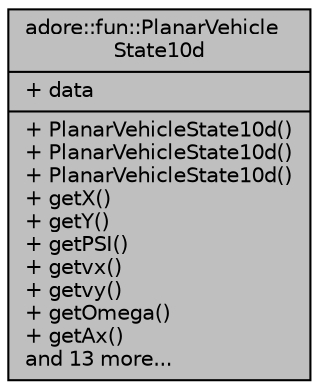 digraph "adore::fun::PlanarVehicleState10d"
{
 // LATEX_PDF_SIZE
  edge [fontname="Helvetica",fontsize="10",labelfontname="Helvetica",labelfontsize="10"];
  node [fontname="Helvetica",fontsize="10",shape=record];
  Node1 [label="{adore::fun::PlanarVehicle\lState10d\n|+ data\l|+ PlanarVehicleState10d()\l+ PlanarVehicleState10d()\l+ PlanarVehicleState10d()\l+ getX()\l+ getY()\l+ getPSI()\l+ getvx()\l+ getvy()\l+ getOmega()\l+ getAx()\land 13 more...\l}",height=0.2,width=0.4,color="black", fillcolor="grey75", style="filled", fontcolor="black",tooltip=" "];
}

